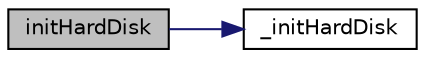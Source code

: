digraph "initHardDisk"
{
 // LATEX_PDF_SIZE
  edge [fontname="Helvetica",fontsize="10",labelfontname="Helvetica",labelfontsize="10"];
  node [fontname="Helvetica",fontsize="10",shape=record];
  rankdir="LR";
  Node1 [label="initHardDisk",height=0.2,width=0.4,color="black", fillcolor="grey75", style="filled", fontcolor="black",tooltip=" "];
  Node1 -> Node2 [color="midnightblue",fontsize="10",style="solid",fontname="Helvetica"];
  Node2 [label="_initHardDisk",height=0.2,width=0.4,color="black", fillcolor="white", style="filled",URL="$hd_8c.html#afe85956506fe7d2c9df06fc1628a7bd1",tooltip=" "];
}
